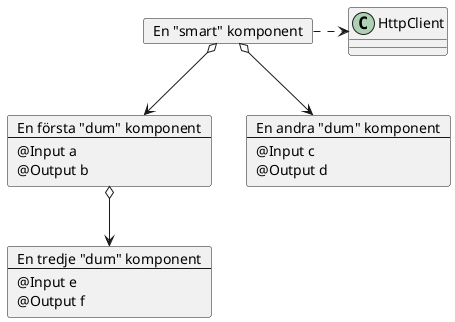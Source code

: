 @startuml
card smartcomponent [
  En "smart" komponent
]

card dumbcomponent1 [
  En första "dum" komponent
  --
  @Input a
  @Output b
]

card dumbcomponent2 [
  En andra "dum" komponent
  --
  @Input c
  @Output d
]

card dumbcomponent3 [
  En tredje "dum" komponent
  --
  @Input e
  @Output f
]

class HttpClient {}

smartcomponent .right.> HttpClient
smartcomponent o-down-> dumbcomponent1
smartcomponent o-down-> dumbcomponent2
dumbcomponent1 o-down-> dumbcomponent3

@enduml
